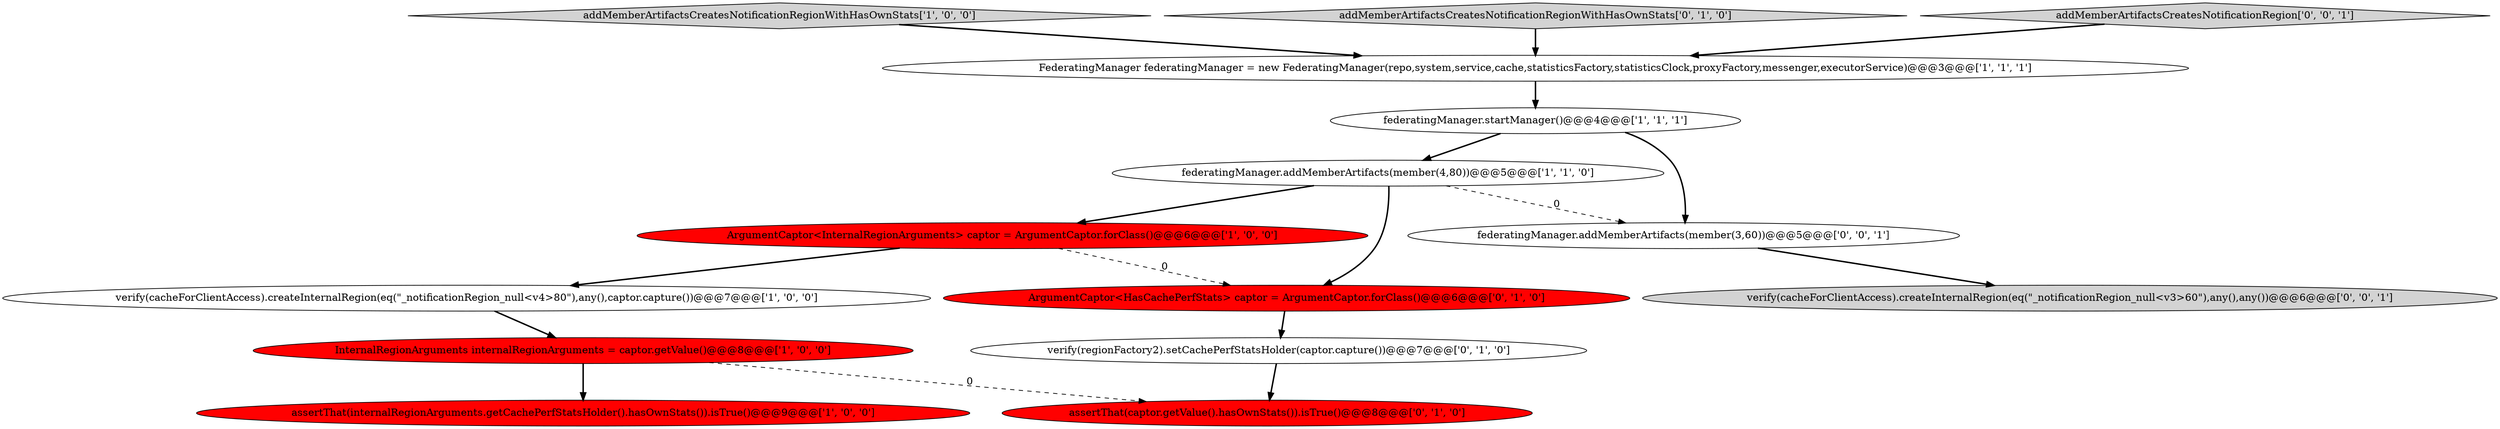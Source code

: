 digraph {
8 [style = filled, label = "assertThat(captor.getValue().hasOwnStats()).isTrue()@@@8@@@['0', '1', '0']", fillcolor = red, shape = ellipse image = "AAA1AAABBB2BBB"];
4 [style = filled, label = "addMemberArtifactsCreatesNotificationRegionWithHasOwnStats['1', '0', '0']", fillcolor = lightgray, shape = diamond image = "AAA0AAABBB1BBB"];
5 [style = filled, label = "FederatingManager federatingManager = new FederatingManager(repo,system,service,cache,statisticsFactory,statisticsClock,proxyFactory,messenger,executorService)@@@3@@@['1', '1', '1']", fillcolor = white, shape = ellipse image = "AAA0AAABBB1BBB"];
1 [style = filled, label = "federatingManager.startManager()@@@4@@@['1', '1', '1']", fillcolor = white, shape = ellipse image = "AAA0AAABBB1BBB"];
6 [style = filled, label = "InternalRegionArguments internalRegionArguments = captor.getValue()@@@8@@@['1', '0', '0']", fillcolor = red, shape = ellipse image = "AAA1AAABBB1BBB"];
9 [style = filled, label = "addMemberArtifactsCreatesNotificationRegionWithHasOwnStats['0', '1', '0']", fillcolor = lightgray, shape = diamond image = "AAA0AAABBB2BBB"];
11 [style = filled, label = "verify(regionFactory2).setCachePerfStatsHolder(captor.capture())@@@7@@@['0', '1', '0']", fillcolor = white, shape = ellipse image = "AAA0AAABBB2BBB"];
0 [style = filled, label = "assertThat(internalRegionArguments.getCachePerfStatsHolder().hasOwnStats()).isTrue()@@@9@@@['1', '0', '0']", fillcolor = red, shape = ellipse image = "AAA1AAABBB1BBB"];
12 [style = filled, label = "federatingManager.addMemberArtifacts(member(3,60))@@@5@@@['0', '0', '1']", fillcolor = white, shape = ellipse image = "AAA0AAABBB3BBB"];
3 [style = filled, label = "verify(cacheForClientAccess).createInternalRegion(eq(\"_notificationRegion_null<v4>80\"),any(),captor.capture())@@@7@@@['1', '0', '0']", fillcolor = white, shape = ellipse image = "AAA0AAABBB1BBB"];
2 [style = filled, label = "federatingManager.addMemberArtifacts(member(4,80))@@@5@@@['1', '1', '0']", fillcolor = white, shape = ellipse image = "AAA0AAABBB1BBB"];
7 [style = filled, label = "ArgumentCaptor<InternalRegionArguments> captor = ArgumentCaptor.forClass()@@@6@@@['1', '0', '0']", fillcolor = red, shape = ellipse image = "AAA1AAABBB1BBB"];
10 [style = filled, label = "ArgumentCaptor<HasCachePerfStats> captor = ArgumentCaptor.forClass()@@@6@@@['0', '1', '0']", fillcolor = red, shape = ellipse image = "AAA1AAABBB2BBB"];
13 [style = filled, label = "verify(cacheForClientAccess).createInternalRegion(eq(\"_notificationRegion_null<v3>60\"),any(),any())@@@6@@@['0', '0', '1']", fillcolor = lightgray, shape = ellipse image = "AAA0AAABBB3BBB"];
14 [style = filled, label = "addMemberArtifactsCreatesNotificationRegion['0', '0', '1']", fillcolor = lightgray, shape = diamond image = "AAA0AAABBB3BBB"];
9->5 [style = bold, label=""];
11->8 [style = bold, label=""];
5->1 [style = bold, label=""];
3->6 [style = bold, label=""];
12->13 [style = bold, label=""];
1->2 [style = bold, label=""];
7->10 [style = dashed, label="0"];
6->0 [style = bold, label=""];
6->8 [style = dashed, label="0"];
2->7 [style = bold, label=""];
2->12 [style = dashed, label="0"];
2->10 [style = bold, label=""];
4->5 [style = bold, label=""];
7->3 [style = bold, label=""];
1->12 [style = bold, label=""];
14->5 [style = bold, label=""];
10->11 [style = bold, label=""];
}
